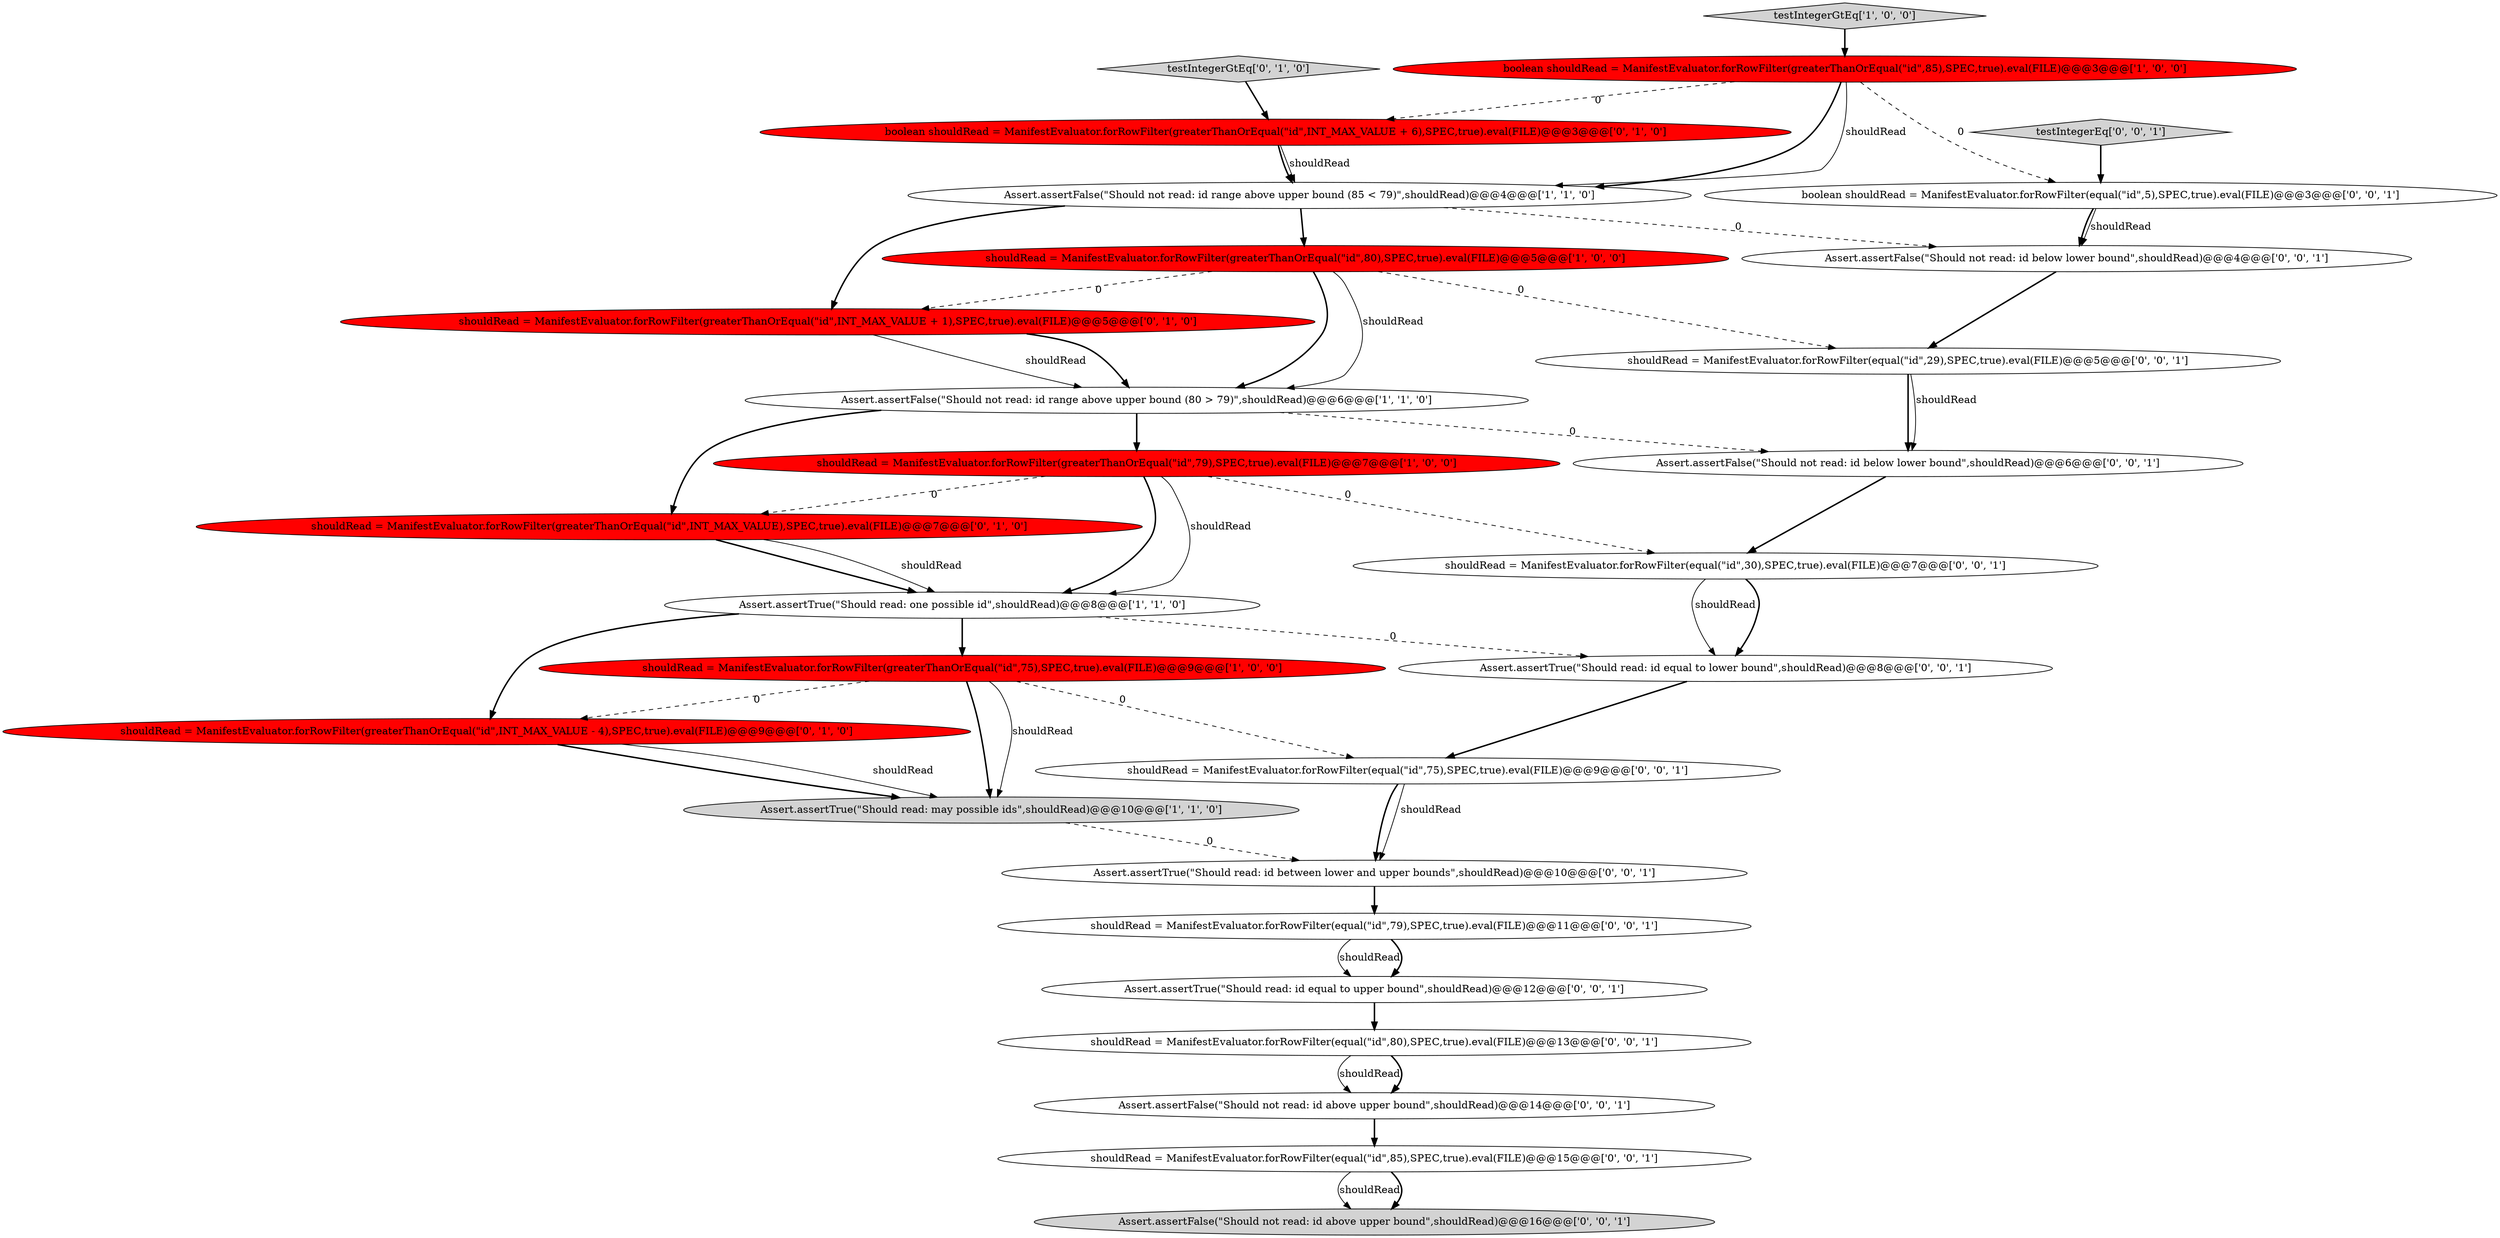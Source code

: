 digraph {
23 [style = filled, label = "Assert.assertTrue(\"Should read: id between lower and upper bounds\",shouldRead)@@@10@@@['0', '0', '1']", fillcolor = white, shape = ellipse image = "AAA0AAABBB3BBB"];
4 [style = filled, label = "testIntegerGtEq['1', '0', '0']", fillcolor = lightgray, shape = diamond image = "AAA0AAABBB1BBB"];
5 [style = filled, label = "Assert.assertFalse(\"Should not read: id range above upper bound (80 > 79)\",shouldRead)@@@6@@@['1', '1', '0']", fillcolor = white, shape = ellipse image = "AAA0AAABBB1BBB"];
20 [style = filled, label = "boolean shouldRead = ManifestEvaluator.forRowFilter(equal(\"id\",5),SPEC,true).eval(FILE)@@@3@@@['0', '0', '1']", fillcolor = white, shape = ellipse image = "AAA0AAABBB3BBB"];
11 [style = filled, label = "shouldRead = ManifestEvaluator.forRowFilter(greaterThanOrEqual(\"id\",INT_MAX_VALUE - 4),SPEC,true).eval(FILE)@@@9@@@['0', '1', '0']", fillcolor = red, shape = ellipse image = "AAA1AAABBB2BBB"];
13 [style = filled, label = "testIntegerGtEq['0', '1', '0']", fillcolor = lightgray, shape = diamond image = "AAA0AAABBB2BBB"];
12 [style = filled, label = "boolean shouldRead = ManifestEvaluator.forRowFilter(greaterThanOrEqual(\"id\",INT_MAX_VALUE + 6),SPEC,true).eval(FILE)@@@3@@@['0', '1', '0']", fillcolor = red, shape = ellipse image = "AAA1AAABBB2BBB"];
21 [style = filled, label = "shouldRead = ManifestEvaluator.forRowFilter(equal(\"id\",85),SPEC,true).eval(FILE)@@@15@@@['0', '0', '1']", fillcolor = white, shape = ellipse image = "AAA0AAABBB3BBB"];
6 [style = filled, label = "Assert.assertFalse(\"Should not read: id range above upper bound (85 < 79)\",shouldRead)@@@4@@@['1', '1', '0']", fillcolor = white, shape = ellipse image = "AAA0AAABBB1BBB"];
22 [style = filled, label = "Assert.assertFalse(\"Should not read: id below lower bound\",shouldRead)@@@6@@@['0', '0', '1']", fillcolor = white, shape = ellipse image = "AAA0AAABBB3BBB"];
27 [style = filled, label = "Assert.assertTrue(\"Should read: id equal to lower bound\",shouldRead)@@@8@@@['0', '0', '1']", fillcolor = white, shape = ellipse image = "AAA0AAABBB3BBB"];
25 [style = filled, label = "Assert.assertTrue(\"Should read: id equal to upper bound\",shouldRead)@@@12@@@['0', '0', '1']", fillcolor = white, shape = ellipse image = "AAA0AAABBB3BBB"];
16 [style = filled, label = "Assert.assertFalse(\"Should not read: id above upper bound\",shouldRead)@@@16@@@['0', '0', '1']", fillcolor = lightgray, shape = ellipse image = "AAA0AAABBB3BBB"];
3 [style = filled, label = "Assert.assertTrue(\"Should read: may possible ids\",shouldRead)@@@10@@@['1', '1', '0']", fillcolor = lightgray, shape = ellipse image = "AAA0AAABBB1BBB"];
8 [style = filled, label = "boolean shouldRead = ManifestEvaluator.forRowFilter(greaterThanOrEqual(\"id\",85),SPEC,true).eval(FILE)@@@3@@@['1', '0', '0']", fillcolor = red, shape = ellipse image = "AAA1AAABBB1BBB"];
26 [style = filled, label = "shouldRead = ManifestEvaluator.forRowFilter(equal(\"id\",80),SPEC,true).eval(FILE)@@@13@@@['0', '0', '1']", fillcolor = white, shape = ellipse image = "AAA0AAABBB3BBB"];
24 [style = filled, label = "shouldRead = ManifestEvaluator.forRowFilter(equal(\"id\",79),SPEC,true).eval(FILE)@@@11@@@['0', '0', '1']", fillcolor = white, shape = ellipse image = "AAA0AAABBB3BBB"];
2 [style = filled, label = "Assert.assertTrue(\"Should read: one possible id\",shouldRead)@@@8@@@['1', '1', '0']", fillcolor = white, shape = ellipse image = "AAA0AAABBB1BBB"];
17 [style = filled, label = "shouldRead = ManifestEvaluator.forRowFilter(equal(\"id\",30),SPEC,true).eval(FILE)@@@7@@@['0', '0', '1']", fillcolor = white, shape = ellipse image = "AAA0AAABBB3BBB"];
18 [style = filled, label = "shouldRead = ManifestEvaluator.forRowFilter(equal(\"id\",75),SPEC,true).eval(FILE)@@@9@@@['0', '0', '1']", fillcolor = white, shape = ellipse image = "AAA0AAABBB3BBB"];
28 [style = filled, label = "Assert.assertFalse(\"Should not read: id below lower bound\",shouldRead)@@@4@@@['0', '0', '1']", fillcolor = white, shape = ellipse image = "AAA0AAABBB3BBB"];
10 [style = filled, label = "shouldRead = ManifestEvaluator.forRowFilter(greaterThanOrEqual(\"id\",INT_MAX_VALUE + 1),SPEC,true).eval(FILE)@@@5@@@['0', '1', '0']", fillcolor = red, shape = ellipse image = "AAA1AAABBB2BBB"];
19 [style = filled, label = "Assert.assertFalse(\"Should not read: id above upper bound\",shouldRead)@@@14@@@['0', '0', '1']", fillcolor = white, shape = ellipse image = "AAA0AAABBB3BBB"];
9 [style = filled, label = "shouldRead = ManifestEvaluator.forRowFilter(greaterThanOrEqual(\"id\",INT_MAX_VALUE),SPEC,true).eval(FILE)@@@7@@@['0', '1', '0']", fillcolor = red, shape = ellipse image = "AAA1AAABBB2BBB"];
7 [style = filled, label = "shouldRead = ManifestEvaluator.forRowFilter(greaterThanOrEqual(\"id\",75),SPEC,true).eval(FILE)@@@9@@@['1', '0', '0']", fillcolor = red, shape = ellipse image = "AAA1AAABBB1BBB"];
14 [style = filled, label = "testIntegerEq['0', '0', '1']", fillcolor = lightgray, shape = diamond image = "AAA0AAABBB3BBB"];
1 [style = filled, label = "shouldRead = ManifestEvaluator.forRowFilter(greaterThanOrEqual(\"id\",79),SPEC,true).eval(FILE)@@@7@@@['1', '0', '0']", fillcolor = red, shape = ellipse image = "AAA1AAABBB1BBB"];
0 [style = filled, label = "shouldRead = ManifestEvaluator.forRowFilter(greaterThanOrEqual(\"id\",80),SPEC,true).eval(FILE)@@@5@@@['1', '0', '0']", fillcolor = red, shape = ellipse image = "AAA1AAABBB1BBB"];
15 [style = filled, label = "shouldRead = ManifestEvaluator.forRowFilter(equal(\"id\",29),SPEC,true).eval(FILE)@@@5@@@['0', '0', '1']", fillcolor = white, shape = ellipse image = "AAA0AAABBB3BBB"];
7->3 [style = solid, label="shouldRead"];
27->18 [style = bold, label=""];
0->5 [style = solid, label="shouldRead"];
18->23 [style = solid, label="shouldRead"];
24->25 [style = solid, label="shouldRead"];
28->15 [style = bold, label=""];
7->18 [style = dashed, label="0"];
18->23 [style = bold, label=""];
5->9 [style = bold, label=""];
9->2 [style = bold, label=""];
8->6 [style = solid, label="shouldRead"];
26->19 [style = solid, label="shouldRead"];
20->28 [style = bold, label=""];
20->28 [style = solid, label="shouldRead"];
8->20 [style = dashed, label="0"];
7->11 [style = dashed, label="0"];
2->27 [style = dashed, label="0"];
0->15 [style = dashed, label="0"];
10->5 [style = solid, label="shouldRead"];
8->12 [style = dashed, label="0"];
1->9 [style = dashed, label="0"];
8->6 [style = bold, label=""];
6->0 [style = bold, label=""];
26->19 [style = bold, label=""];
12->6 [style = bold, label=""];
7->3 [style = bold, label=""];
0->10 [style = dashed, label="0"];
15->22 [style = bold, label=""];
3->23 [style = dashed, label="0"];
5->1 [style = bold, label=""];
6->28 [style = dashed, label="0"];
23->24 [style = bold, label=""];
1->17 [style = dashed, label="0"];
12->6 [style = solid, label="shouldRead"];
13->12 [style = bold, label=""];
10->5 [style = bold, label=""];
11->3 [style = bold, label=""];
24->25 [style = bold, label=""];
17->27 [style = solid, label="shouldRead"];
6->10 [style = bold, label=""];
25->26 [style = bold, label=""];
11->3 [style = solid, label="shouldRead"];
9->2 [style = solid, label="shouldRead"];
21->16 [style = solid, label="shouldRead"];
1->2 [style = solid, label="shouldRead"];
4->8 [style = bold, label=""];
22->17 [style = bold, label=""];
21->16 [style = bold, label=""];
15->22 [style = solid, label="shouldRead"];
1->2 [style = bold, label=""];
5->22 [style = dashed, label="0"];
2->7 [style = bold, label=""];
17->27 [style = bold, label=""];
2->11 [style = bold, label=""];
14->20 [style = bold, label=""];
0->5 [style = bold, label=""];
19->21 [style = bold, label=""];
}
